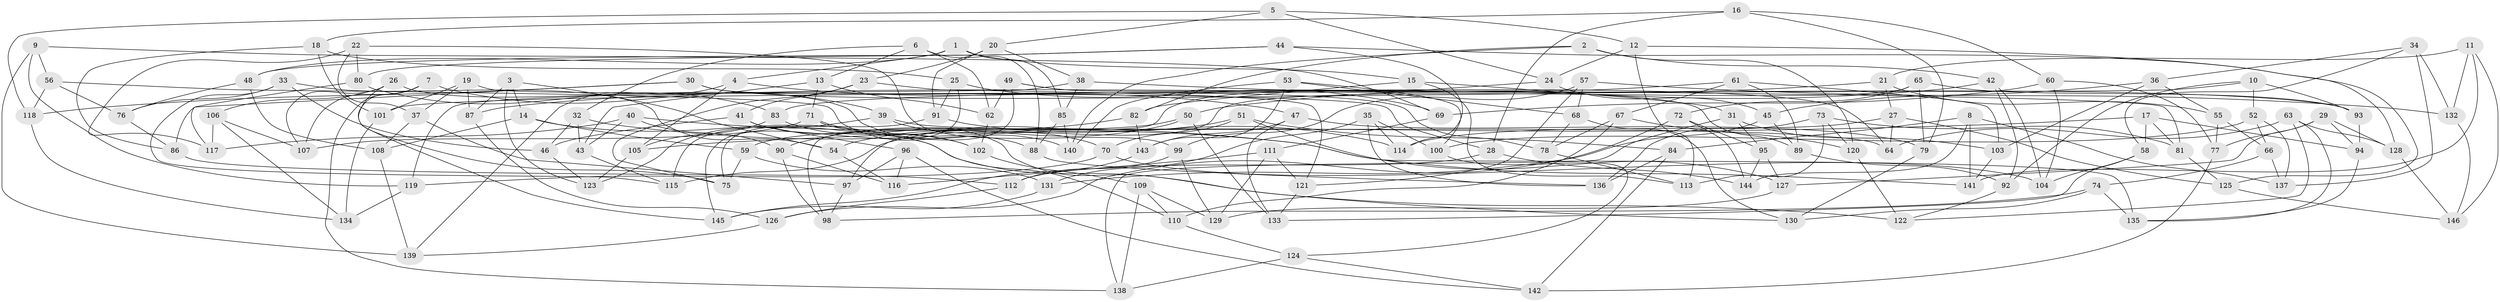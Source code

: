 // coarse degree distribution, {6: 0.4835164835164835, 4: 0.3626373626373626, 5: 0.12087912087912088, 3: 0.03296703296703297}
// Generated by graph-tools (version 1.1) at 2025/42/03/06/25 10:42:25]
// undirected, 146 vertices, 292 edges
graph export_dot {
graph [start="1"]
  node [color=gray90,style=filled];
  1;
  2;
  3;
  4;
  5;
  6;
  7;
  8;
  9;
  10;
  11;
  12;
  13;
  14;
  15;
  16;
  17;
  18;
  19;
  20;
  21;
  22;
  23;
  24;
  25;
  26;
  27;
  28;
  29;
  30;
  31;
  32;
  33;
  34;
  35;
  36;
  37;
  38;
  39;
  40;
  41;
  42;
  43;
  44;
  45;
  46;
  47;
  48;
  49;
  50;
  51;
  52;
  53;
  54;
  55;
  56;
  57;
  58;
  59;
  60;
  61;
  62;
  63;
  64;
  65;
  66;
  67;
  68;
  69;
  70;
  71;
  72;
  73;
  74;
  75;
  76;
  77;
  78;
  79;
  80;
  81;
  82;
  83;
  84;
  85;
  86;
  87;
  88;
  89;
  90;
  91;
  92;
  93;
  94;
  95;
  96;
  97;
  98;
  99;
  100;
  101;
  102;
  103;
  104;
  105;
  106;
  107;
  108;
  109;
  110;
  111;
  112;
  113;
  114;
  115;
  116;
  117;
  118;
  119;
  120;
  121;
  122;
  123;
  124;
  125;
  126;
  127;
  128;
  129;
  130;
  131;
  132;
  133;
  134;
  135;
  136;
  137;
  138;
  139;
  140;
  141;
  142;
  143;
  144;
  145;
  146;
  1 -- 4;
  1 -- 48;
  1 -- 15;
  1 -- 85;
  2 -- 82;
  2 -- 120;
  2 -- 140;
  2 -- 42;
  3 -- 123;
  3 -- 14;
  3 -- 54;
  3 -- 87;
  4 -- 47;
  4 -- 139;
  4 -- 105;
  5 -- 24;
  5 -- 20;
  5 -- 118;
  5 -- 12;
  6 -- 62;
  6 -- 88;
  6 -- 13;
  6 -- 32;
  7 -- 39;
  7 -- 138;
  7 -- 107;
  7 -- 145;
  8 -- 137;
  8 -- 144;
  8 -- 141;
  8 -- 84;
  9 -- 119;
  9 -- 139;
  9 -- 56;
  9 -- 69;
  10 -- 93;
  10 -- 52;
  10 -- 101;
  10 -- 92;
  11 -- 21;
  11 -- 132;
  11 -- 141;
  11 -- 146;
  12 -- 113;
  12 -- 128;
  12 -- 24;
  13 -- 43;
  13 -- 62;
  13 -- 71;
  14 -- 122;
  14 -- 59;
  14 -- 108;
  15 -- 31;
  15 -- 113;
  15 -- 82;
  16 -- 60;
  16 -- 79;
  16 -- 18;
  16 -- 28;
  17 -- 58;
  17 -- 105;
  17 -- 94;
  17 -- 81;
  18 -- 25;
  18 -- 86;
  18 -- 101;
  19 -- 28;
  19 -- 101;
  19 -- 37;
  19 -- 87;
  20 -- 23;
  20 -- 38;
  20 -- 91;
  21 -- 87;
  21 -- 55;
  21 -- 27;
  22 -- 117;
  22 -- 80;
  22 -- 99;
  22 -- 37;
  23 -- 41;
  23 -- 121;
  23 -- 75;
  24 -- 98;
  24 -- 45;
  25 -- 69;
  25 -- 145;
  25 -- 91;
  26 -- 75;
  26 -- 107;
  26 -- 140;
  26 -- 106;
  27 -- 114;
  27 -- 64;
  27 -- 125;
  28 -- 144;
  28 -- 112;
  29 -- 128;
  29 -- 94;
  29 -- 127;
  29 -- 77;
  30 -- 78;
  30 -- 93;
  30 -- 86;
  30 -- 118;
  31 -- 138;
  31 -- 103;
  31 -- 95;
  32 -- 46;
  32 -- 135;
  32 -- 43;
  33 -- 46;
  33 -- 115;
  33 -- 54;
  33 -- 76;
  34 -- 36;
  34 -- 132;
  34 -- 58;
  34 -- 137;
  35 -- 131;
  35 -- 136;
  35 -- 100;
  35 -- 114;
  36 -- 45;
  36 -- 55;
  36 -- 103;
  37 -- 108;
  37 -- 97;
  38 -- 81;
  38 -- 119;
  38 -- 85;
  39 -- 70;
  39 -- 123;
  39 -- 64;
  40 -- 43;
  40 -- 117;
  40 -- 90;
  40 -- 141;
  41 -- 96;
  41 -- 110;
  41 -- 46;
  42 -- 50;
  42 -- 92;
  42 -- 104;
  43 -- 115;
  44 -- 80;
  44 -- 114;
  44 -- 125;
  44 -- 48;
  45 -- 131;
  45 -- 89;
  46 -- 123;
  47 -- 79;
  47 -- 143;
  47 -- 133;
  48 -- 76;
  48 -- 108;
  49 -- 62;
  49 -- 89;
  49 -- 75;
  49 -- 64;
  50 -- 133;
  50 -- 59;
  50 -- 54;
  51 -- 70;
  51 -- 127;
  51 -- 115;
  51 -- 84;
  52 -- 100;
  52 -- 137;
  52 -- 66;
  53 -- 100;
  53 -- 68;
  53 -- 140;
  53 -- 143;
  54 -- 116;
  55 -- 66;
  55 -- 77;
  56 -- 118;
  56 -- 76;
  56 -- 88;
  57 -- 121;
  57 -- 99;
  57 -- 68;
  57 -- 132;
  58 -- 104;
  58 -- 133;
  59 -- 75;
  59 -- 131;
  60 -- 77;
  60 -- 104;
  60 -- 69;
  61 -- 83;
  61 -- 103;
  61 -- 67;
  61 -- 89;
  62 -- 102;
  63 -- 135;
  63 -- 64;
  63 -- 122;
  63 -- 128;
  65 -- 79;
  65 -- 97;
  65 -- 93;
  65 -- 72;
  66 -- 74;
  66 -- 137;
  67 -- 78;
  67 -- 120;
  67 -- 110;
  68 -- 78;
  68 -- 130;
  69 -- 111;
  70 -- 104;
  70 -- 119;
  71 -- 102;
  71 -- 107;
  71 -- 130;
  72 -- 95;
  72 -- 126;
  72 -- 144;
  73 -- 136;
  73 -- 81;
  73 -- 113;
  73 -- 120;
  74 -- 98;
  74 -- 135;
  74 -- 130;
  76 -- 86;
  77 -- 142;
  78 -- 113;
  79 -- 130;
  80 -- 117;
  80 -- 83;
  81 -- 125;
  82 -- 90;
  82 -- 143;
  83 -- 102;
  83 -- 105;
  84 -- 136;
  84 -- 142;
  85 -- 140;
  85 -- 88;
  86 -- 112;
  87 -- 126;
  88 -- 136;
  89 -- 92;
  90 -- 116;
  90 -- 98;
  91 -- 114;
  91 -- 115;
  92 -- 122;
  93 -- 94;
  94 -- 135;
  95 -- 144;
  95 -- 127;
  96 -- 97;
  96 -- 116;
  96 -- 142;
  97 -- 98;
  99 -- 129;
  99 -- 112;
  100 -- 124;
  101 -- 134;
  102 -- 109;
  103 -- 141;
  105 -- 123;
  106 -- 117;
  106 -- 107;
  106 -- 134;
  108 -- 139;
  109 -- 129;
  109 -- 138;
  109 -- 110;
  110 -- 124;
  111 -- 116;
  111 -- 129;
  111 -- 121;
  112 -- 126;
  118 -- 134;
  119 -- 134;
  120 -- 122;
  121 -- 133;
  124 -- 138;
  124 -- 142;
  125 -- 146;
  126 -- 139;
  127 -- 129;
  128 -- 146;
  131 -- 145;
  132 -- 146;
  143 -- 145;
}
